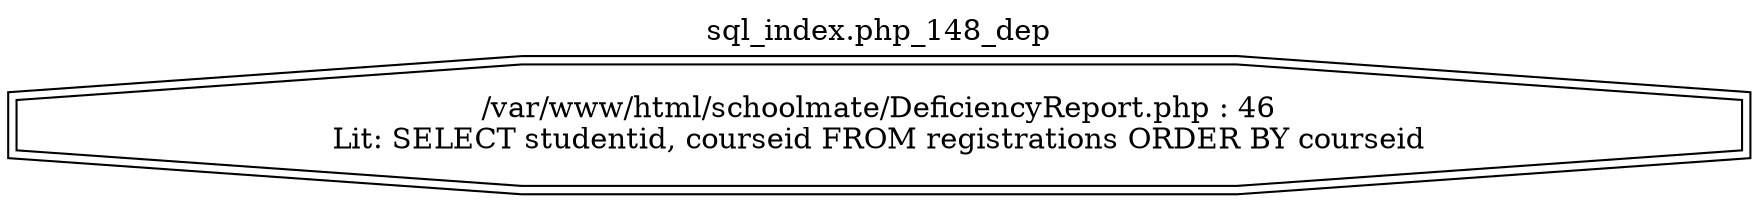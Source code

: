 digraph cfg {
  label="sql_index.php_148_dep";
  labelloc=t;
  n1 [shape=doubleoctagon, label="/var/www/html/schoolmate/DeficiencyReport.php : 46\nLit: SELECT studentid, courseid FROM registrations ORDER BY courseid\n"];
}
